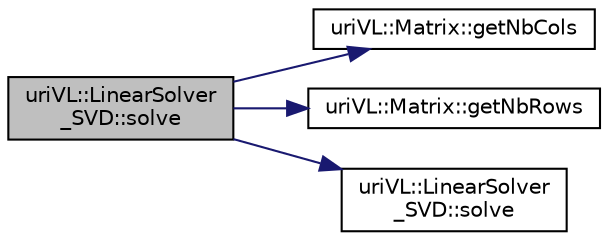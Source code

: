 digraph "uriVL::LinearSolver_SVD::solve"
{
  edge [fontname="Helvetica",fontsize="10",labelfontname="Helvetica",labelfontsize="10"];
  node [fontname="Helvetica",fontsize="10",shape=record];
  rankdir="LR";
  Node1 [label="uriVL::LinearSolver\l_SVD::solve",height=0.2,width=0.4,color="black", fillcolor="grey75", style="filled", fontcolor="black"];
  Node1 -> Node2 [color="midnightblue",fontsize="10",style="solid",fontname="Helvetica"];
  Node2 [label="uriVL::Matrix::getNbCols",height=0.2,width=0.4,color="black", fillcolor="white", style="filled",URL="$classuriVL_1_1Matrix.html#ad31ec31b060abc8b63e04d670acc1041",tooltip="This function returns a int corresponding to the number of columns in this "];
  Node1 -> Node3 [color="midnightblue",fontsize="10",style="solid",fontname="Helvetica"];
  Node3 [label="uriVL::Matrix::getNbRows",height=0.2,width=0.4,color="black", fillcolor="white", style="filled",URL="$classuriVL_1_1Matrix.html#a15c065f33d719d09ec6158dc46af09aa",tooltip="This function returns a int corresponding to the number of rows in this "];
  Node1 -> Node4 [color="midnightblue",fontsize="10",style="solid",fontname="Helvetica"];
  Node4 [label="uriVL::LinearSolver\l_SVD::solve",height=0.2,width=0.4,color="black", fillcolor="white", style="filled",URL="$classuriVL_1_1LinearSolver__SVD.html#a938e2248aa8068012c366de28648b1ae",tooltip="Solves the SLE for the matrix assigned through the constructor or through a call to setMatrix and the..."];
}
